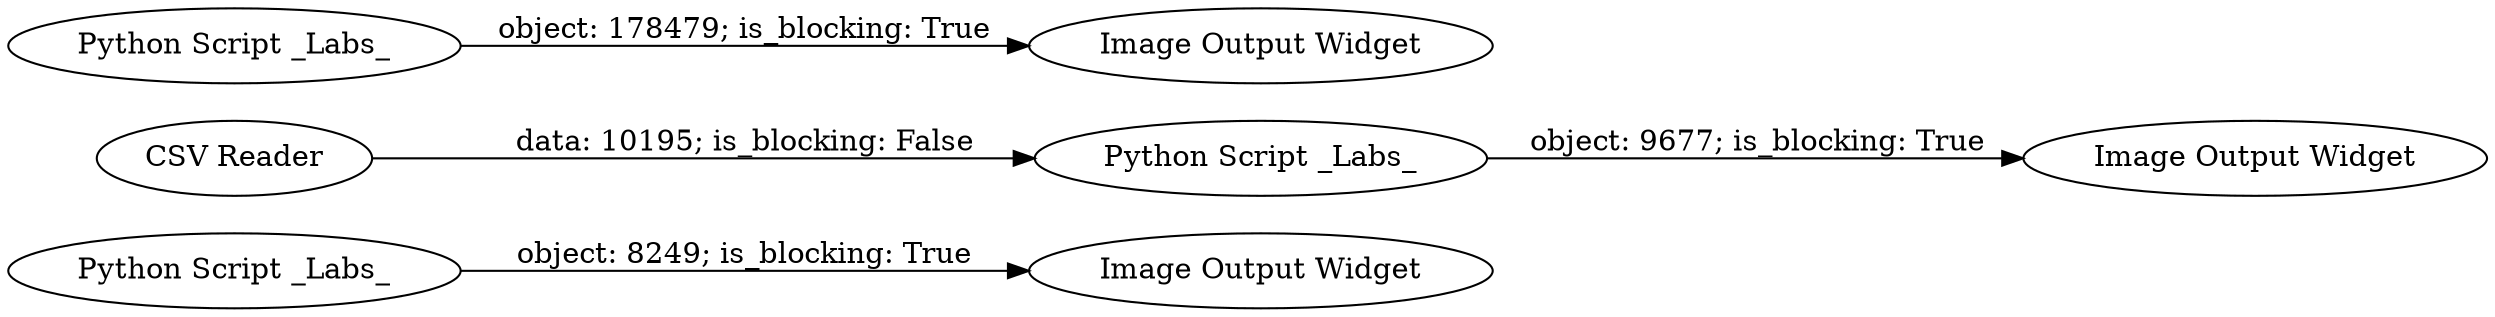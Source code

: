 digraph {
	"115902292700073410_2" [label="Python Script _Labs_"]
	"115902292700073410_1" [label="Python Script _Labs_"]
	"115902292700073410_7" [label="Image Output Widget"]
	"115902292700073410_6" [label="Python Script _Labs_"]
	"115902292700073410_3" [label="Image Output Widget"]
	"115902292700073410_4" [label="Image Output Widget"]
	"115902292700073410_5" [label="CSV Reader"]
	"115902292700073410_5" -> "115902292700073410_1" [label="data: 10195; is_blocking: False"]
	"115902292700073410_6" -> "115902292700073410_7" [label="object: 178479; is_blocking: True"]
	"115902292700073410_2" -> "115902292700073410_4" [label="object: 8249; is_blocking: True"]
	"115902292700073410_1" -> "115902292700073410_3" [label="object: 9677; is_blocking: True"]
	rankdir=LR
}
